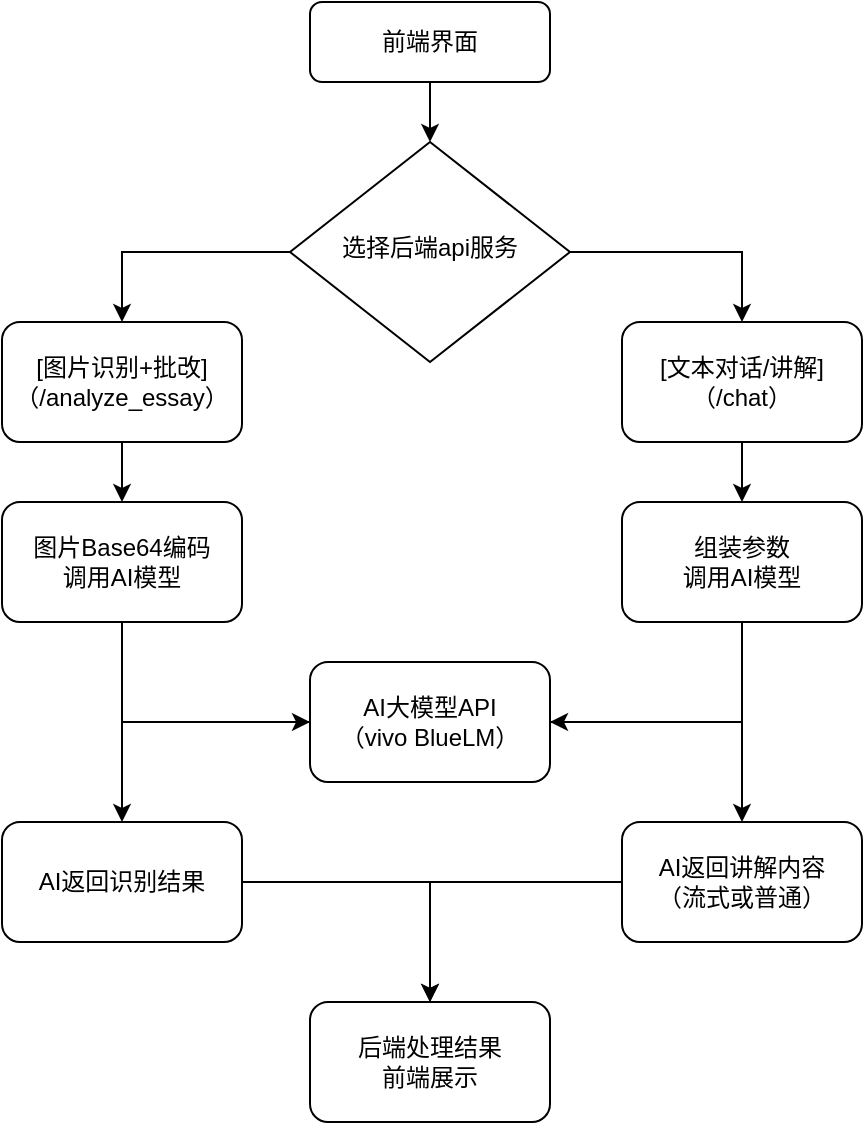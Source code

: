 <mxfile version="26.2.15">
  <diagram id="C5RBs43oDa-KdzZeNtuy" name="Page-1">
    <mxGraphModel dx="1165" dy="671" grid="1" gridSize="10" guides="1" tooltips="1" connect="1" arrows="1" fold="1" page="1" pageScale="1" pageWidth="827" pageHeight="1169" math="0" shadow="0">
      <root>
        <mxCell id="WIyWlLk6GJQsqaUBKTNV-0" />
        <mxCell id="WIyWlLk6GJQsqaUBKTNV-1" parent="WIyWlLk6GJQsqaUBKTNV-0" />
        <mxCell id="hIzQJm_3JNzrbFtOD5tb-20" style="edgeStyle=orthogonalEdgeStyle;rounded=0;orthogonalLoop=1;jettySize=auto;html=1;entryX=0.5;entryY=0;entryDx=0;entryDy=0;" edge="1" parent="WIyWlLk6GJQsqaUBKTNV-1" source="WIyWlLk6GJQsqaUBKTNV-3" target="WIyWlLk6GJQsqaUBKTNV-6">
          <mxGeometry relative="1" as="geometry" />
        </mxCell>
        <mxCell id="WIyWlLk6GJQsqaUBKTNV-3" value="前端界面" style="rounded=1;whiteSpace=wrap;html=1;fontSize=12;glass=0;strokeWidth=1;shadow=0;" parent="WIyWlLk6GJQsqaUBKTNV-1" vertex="1">
          <mxGeometry x="354" y="120" width="120" height="40" as="geometry" />
        </mxCell>
        <mxCell id="hIzQJm_3JNzrbFtOD5tb-3" style="edgeStyle=orthogonalEdgeStyle;rounded=0;orthogonalLoop=1;jettySize=auto;html=1;entryX=0.5;entryY=0;entryDx=0;entryDy=0;" edge="1" parent="WIyWlLk6GJQsqaUBKTNV-1" source="WIyWlLk6GJQsqaUBKTNV-6" target="hIzQJm_3JNzrbFtOD5tb-0">
          <mxGeometry relative="1" as="geometry" />
        </mxCell>
        <mxCell id="hIzQJm_3JNzrbFtOD5tb-19" style="edgeStyle=orthogonalEdgeStyle;rounded=0;orthogonalLoop=1;jettySize=auto;html=1;entryX=0.5;entryY=0;entryDx=0;entryDy=0;" edge="1" parent="WIyWlLk6GJQsqaUBKTNV-1" source="WIyWlLk6GJQsqaUBKTNV-6" target="hIzQJm_3JNzrbFtOD5tb-1">
          <mxGeometry relative="1" as="geometry" />
        </mxCell>
        <mxCell id="WIyWlLk6GJQsqaUBKTNV-6" value="选择后端api服务" style="rhombus;whiteSpace=wrap;html=1;shadow=0;fontFamily=Helvetica;fontSize=12;align=center;strokeWidth=1;spacing=6;spacingTop=-4;" parent="WIyWlLk6GJQsqaUBKTNV-1" vertex="1">
          <mxGeometry x="344" y="190" width="140" height="110" as="geometry" />
        </mxCell>
        <mxCell id="hIzQJm_3JNzrbFtOD5tb-7" style="edgeStyle=orthogonalEdgeStyle;rounded=0;orthogonalLoop=1;jettySize=auto;html=1;entryX=0.5;entryY=0;entryDx=0;entryDy=0;" edge="1" parent="WIyWlLk6GJQsqaUBKTNV-1" source="hIzQJm_3JNzrbFtOD5tb-0" target="hIzQJm_3JNzrbFtOD5tb-5">
          <mxGeometry relative="1" as="geometry" />
        </mxCell>
        <mxCell id="hIzQJm_3JNzrbFtOD5tb-0" value="[图片识别+批改]（/analyze_essay）" style="rounded=1;whiteSpace=wrap;html=1;" vertex="1" parent="WIyWlLk6GJQsqaUBKTNV-1">
          <mxGeometry x="200" y="280" width="120" height="60" as="geometry" />
        </mxCell>
        <mxCell id="hIzQJm_3JNzrbFtOD5tb-8" style="edgeStyle=orthogonalEdgeStyle;rounded=0;orthogonalLoop=1;jettySize=auto;html=1;" edge="1" parent="WIyWlLk6GJQsqaUBKTNV-1" source="hIzQJm_3JNzrbFtOD5tb-1" target="hIzQJm_3JNzrbFtOD5tb-6">
          <mxGeometry relative="1" as="geometry" />
        </mxCell>
        <mxCell id="hIzQJm_3JNzrbFtOD5tb-1" value="[文本对话/讲解]（/chat）" style="rounded=1;whiteSpace=wrap;html=1;" vertex="1" parent="WIyWlLk6GJQsqaUBKTNV-1">
          <mxGeometry x="510" y="280" width="120" height="60" as="geometry" />
        </mxCell>
        <mxCell id="hIzQJm_3JNzrbFtOD5tb-12" style="edgeStyle=orthogonalEdgeStyle;rounded=0;orthogonalLoop=1;jettySize=auto;html=1;exitX=0.5;exitY=1;exitDx=0;exitDy=0;entryX=0;entryY=0.5;entryDx=0;entryDy=0;" edge="1" parent="WIyWlLk6GJQsqaUBKTNV-1" source="hIzQJm_3JNzrbFtOD5tb-5" target="hIzQJm_3JNzrbFtOD5tb-11">
          <mxGeometry relative="1" as="geometry" />
        </mxCell>
        <mxCell id="hIzQJm_3JNzrbFtOD5tb-5" value="图片Base64编码&lt;div&gt;调用AI模型&lt;/div&gt;" style="rounded=1;whiteSpace=wrap;html=1;" vertex="1" parent="WIyWlLk6GJQsqaUBKTNV-1">
          <mxGeometry x="200" y="370" width="120" height="60" as="geometry" />
        </mxCell>
        <mxCell id="hIzQJm_3JNzrbFtOD5tb-13" style="edgeStyle=orthogonalEdgeStyle;rounded=0;orthogonalLoop=1;jettySize=auto;html=1;exitX=0.5;exitY=1;exitDx=0;exitDy=0;entryX=1;entryY=0.5;entryDx=0;entryDy=0;" edge="1" parent="WIyWlLk6GJQsqaUBKTNV-1" source="hIzQJm_3JNzrbFtOD5tb-6" target="hIzQJm_3JNzrbFtOD5tb-11">
          <mxGeometry relative="1" as="geometry" />
        </mxCell>
        <mxCell id="hIzQJm_3JNzrbFtOD5tb-6" value="组装参数&lt;div&gt;调用AI模型&lt;/div&gt;" style="rounded=1;whiteSpace=wrap;html=1;" vertex="1" parent="WIyWlLk6GJQsqaUBKTNV-1">
          <mxGeometry x="510" y="370" width="120" height="60" as="geometry" />
        </mxCell>
        <mxCell id="hIzQJm_3JNzrbFtOD5tb-17" style="edgeStyle=orthogonalEdgeStyle;rounded=0;orthogonalLoop=1;jettySize=auto;html=1;entryX=0.5;entryY=0;entryDx=0;entryDy=0;" edge="1" parent="WIyWlLk6GJQsqaUBKTNV-1" source="hIzQJm_3JNzrbFtOD5tb-9" target="hIzQJm_3JNzrbFtOD5tb-16">
          <mxGeometry relative="1" as="geometry" />
        </mxCell>
        <mxCell id="hIzQJm_3JNzrbFtOD5tb-9" value="AI返回识别结果" style="rounded=1;whiteSpace=wrap;html=1;" vertex="1" parent="WIyWlLk6GJQsqaUBKTNV-1">
          <mxGeometry x="200" y="530" width="120" height="60" as="geometry" />
        </mxCell>
        <mxCell id="hIzQJm_3JNzrbFtOD5tb-18" style="edgeStyle=orthogonalEdgeStyle;rounded=0;orthogonalLoop=1;jettySize=auto;html=1;" edge="1" parent="WIyWlLk6GJQsqaUBKTNV-1" source="hIzQJm_3JNzrbFtOD5tb-10" target="hIzQJm_3JNzrbFtOD5tb-16">
          <mxGeometry relative="1" as="geometry" />
        </mxCell>
        <mxCell id="hIzQJm_3JNzrbFtOD5tb-10" value="AI返回讲解内容&lt;div&gt;（流式或普通）&lt;/div&gt;" style="rounded=1;whiteSpace=wrap;html=1;" vertex="1" parent="WIyWlLk6GJQsqaUBKTNV-1">
          <mxGeometry x="510" y="530" width="120" height="60" as="geometry" />
        </mxCell>
        <mxCell id="hIzQJm_3JNzrbFtOD5tb-14" style="edgeStyle=orthogonalEdgeStyle;rounded=0;orthogonalLoop=1;jettySize=auto;html=1;entryX=0.5;entryY=0;entryDx=0;entryDy=0;" edge="1" parent="WIyWlLk6GJQsqaUBKTNV-1" source="hIzQJm_3JNzrbFtOD5tb-11" target="hIzQJm_3JNzrbFtOD5tb-9">
          <mxGeometry relative="1" as="geometry" />
        </mxCell>
        <mxCell id="hIzQJm_3JNzrbFtOD5tb-15" style="edgeStyle=orthogonalEdgeStyle;rounded=0;orthogonalLoop=1;jettySize=auto;html=1;" edge="1" parent="WIyWlLk6GJQsqaUBKTNV-1" source="hIzQJm_3JNzrbFtOD5tb-11" target="hIzQJm_3JNzrbFtOD5tb-10">
          <mxGeometry relative="1" as="geometry" />
        </mxCell>
        <mxCell id="hIzQJm_3JNzrbFtOD5tb-11" value="AI大模型API&lt;div&gt;（vivo BlueLM）&lt;/div&gt;" style="rounded=1;whiteSpace=wrap;html=1;" vertex="1" parent="WIyWlLk6GJQsqaUBKTNV-1">
          <mxGeometry x="354" y="450" width="120" height="60" as="geometry" />
        </mxCell>
        <mxCell id="hIzQJm_3JNzrbFtOD5tb-16" value="&lt;div&gt;后端处理结果&lt;/div&gt;&lt;div&gt;前端展示&lt;/div&gt;" style="rounded=1;whiteSpace=wrap;html=1;" vertex="1" parent="WIyWlLk6GJQsqaUBKTNV-1">
          <mxGeometry x="354" y="620" width="120" height="60" as="geometry" />
        </mxCell>
      </root>
    </mxGraphModel>
  </diagram>
</mxfile>
